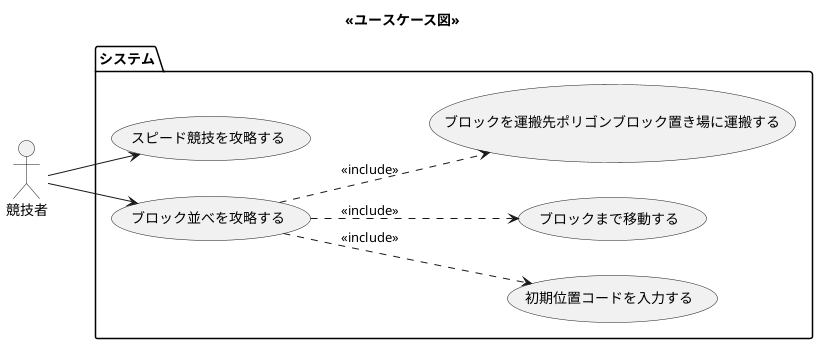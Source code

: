 @startuml
title << ユースケース図 >>

left to right direction

actor   競技者

package システム {
	usecase	スピード競技を攻略する
	usecase	ブロック並べを攻略する
	usecase 初期位置コードを入力する
	usecase ブロックまで移動する
	usecase ブロックを運搬先ポリゴンブロック置き場に運搬する
}

競技者 --> スピード競技を攻略する
競技者 --> ブロック並べを攻略する

ブロック並べを攻略する .-> 初期位置コードを入力する : <<include>>
ブロック並べを攻略する .-> ブロックまで移動する : <<include>>
ブロック並べを攻略する .-> ブロックを運搬先ポリゴンブロック置き場に運搬する : <<include>>

@enduml